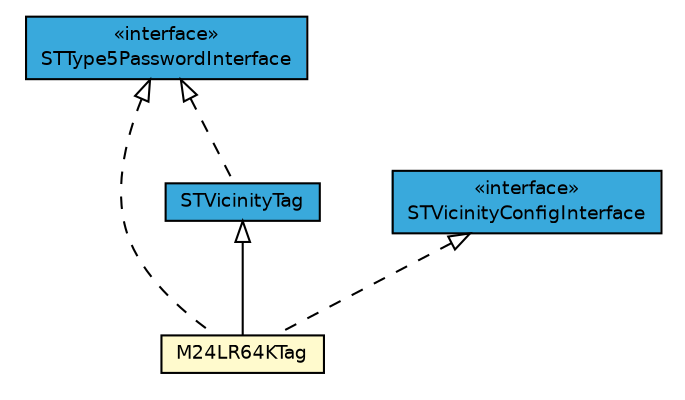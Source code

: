 #!/usr/local/bin/dot
#
# Class diagram 
# Generated by UMLGraph version R5_7_2-3-gee82a7 (http://www.umlgraph.org/)
#

digraph G {
	edge [fontname="Helvetica",fontsize=10,labelfontname="Helvetica",labelfontsize=10];
	node [fontname="Helvetica",fontsize=10,shape=plaintext];
	nodesep=0.25;
	ranksep=0.5;
	// com.st.st25sdk.type5.STType5PasswordInterface
	c9361 [label=<<table title="com.st.st25sdk.type5.STType5PasswordInterface" border="0" cellborder="1" cellspacing="0" cellpadding="2" port="p" bgcolor="#39a9dc" href="./STType5PasswordInterface.html">
		<tr><td><table border="0" cellspacing="0" cellpadding="1">
<tr><td align="center" balign="center"> &#171;interface&#187; </td></tr>
<tr><td align="center" balign="center"> STType5PasswordInterface </td></tr>
		</table></td></tr>
		</table>>, URL="./STType5PasswordInterface.html", fontname="Helvetica", fontcolor="black", fontsize=9.0];
	// com.st.st25sdk.type5.M24LR64KTag
	c9369 [label=<<table title="com.st.st25sdk.type5.M24LR64KTag" border="0" cellborder="1" cellspacing="0" cellpadding="2" port="p" bgcolor="lemonChiffon" href="./M24LR64KTag.html">
		<tr><td><table border="0" cellspacing="0" cellpadding="1">
<tr><td align="center" balign="center"> M24LR64KTag </td></tr>
		</table></td></tr>
		</table>>, URL="./M24LR64KTag.html", fontname="Helvetica", fontcolor="black", fontsize=9.0];
	// com.st.st25sdk.type5.STVicinityTag
	c9374 [label=<<table title="com.st.st25sdk.type5.STVicinityTag" border="0" cellborder="1" cellspacing="0" cellpadding="2" port="p" bgcolor="#39a9dc" href="./STVicinityTag.html">
		<tr><td><table border="0" cellspacing="0" cellpadding="1">
<tr><td align="center" balign="center"> STVicinityTag </td></tr>
		</table></td></tr>
		</table>>, URL="./STVicinityTag.html", fontname="Helvetica", fontcolor="black", fontsize=9.0];
	// com.st.st25sdk.type5.STVicinityConfigInterface
	c9375 [label=<<table title="com.st.st25sdk.type5.STVicinityConfigInterface" border="0" cellborder="1" cellspacing="0" cellpadding="2" port="p" bgcolor="#39a9dc" href="./STVicinityConfigInterface.html">
		<tr><td><table border="0" cellspacing="0" cellpadding="1">
<tr><td align="center" balign="center"> &#171;interface&#187; </td></tr>
<tr><td align="center" balign="center"> STVicinityConfigInterface </td></tr>
		</table></td></tr>
		</table>>, URL="./STVicinityConfigInterface.html", fontname="Helvetica", fontcolor="black", fontsize=9.0];
	//com.st.st25sdk.type5.M24LR64KTag extends com.st.st25sdk.type5.STVicinityTag
	c9374:p -> c9369:p [dir=back,arrowtail=empty];
	//com.st.st25sdk.type5.M24LR64KTag implements com.st.st25sdk.type5.STType5PasswordInterface
	c9361:p -> c9369:p [dir=back,arrowtail=empty,style=dashed];
	//com.st.st25sdk.type5.M24LR64KTag implements com.st.st25sdk.type5.STVicinityConfigInterface
	c9375:p -> c9369:p [dir=back,arrowtail=empty,style=dashed];
	//com.st.st25sdk.type5.STVicinityTag implements com.st.st25sdk.type5.STType5PasswordInterface
	c9361:p -> c9374:p [dir=back,arrowtail=empty,style=dashed];
}

